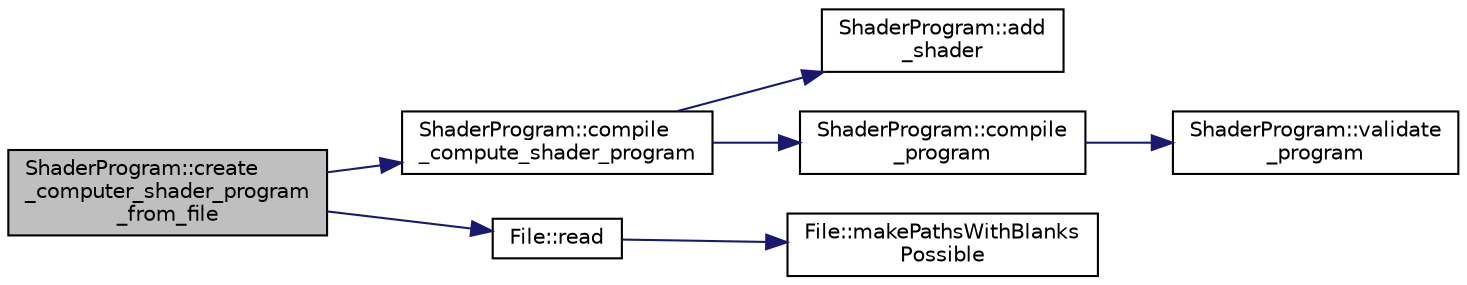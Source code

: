 digraph "ShaderProgram::create_computer_shader_program_from_file"
{
 // INTERACTIVE_SVG=YES
 // LATEX_PDF_SIZE
  bgcolor="transparent";
  edge [fontname="Helvetica",fontsize="10",labelfontname="Helvetica",labelfontsize="10"];
  node [fontname="Helvetica",fontsize="10",shape=record];
  rankdir="LR";
  Node1 [label="ShaderProgram::create\l_computer_shader_program\l_from_file",height=0.2,width=0.4,color="black", fillcolor="grey75", style="filled", fontcolor="black",tooltip=" "];
  Node1 -> Node2 [color="midnightblue",fontsize="10",style="solid",fontname="Helvetica"];
  Node2 [label="ShaderProgram::compile\l_compute_shader_program",height=0.2,width=0.4,color="black",URL="$d8/dc4/class_shader_program.html#adb1b0a45cb57683613b1d8e8740bc4c2",tooltip=" "];
  Node2 -> Node3 [color="midnightblue",fontsize="10",style="solid",fontname="Helvetica"];
  Node3 [label="ShaderProgram::add\l_shader",height=0.2,width=0.4,color="black",URL="$d8/dc4/class_shader_program.html#a9f24b6b1c89247c51506cae4fc7d6086",tooltip=" "];
  Node2 -> Node4 [color="midnightblue",fontsize="10",style="solid",fontname="Helvetica"];
  Node4 [label="ShaderProgram::compile\l_program",height=0.2,width=0.4,color="black",URL="$d8/dc4/class_shader_program.html#a7b921b13eb3190848960a9347148c5f5",tooltip=" "];
  Node4 -> Node5 [color="midnightblue",fontsize="10",style="solid",fontname="Helvetica"];
  Node5 [label="ShaderProgram::validate\l_program",height=0.2,width=0.4,color="black",URL="$d8/dc4/class_shader_program.html#a6cadcf193ab6170f965a466b183ebc94",tooltip=" "];
  Node1 -> Node6 [color="midnightblue",fontsize="10",style="solid",fontname="Helvetica"];
  Node6 [label="File::read",height=0.2,width=0.4,color="black",URL="$d1/d31/class_file.html#a45badf982efdf5f4b3a74053948e342e",tooltip=" "];
  Node6 -> Node7 [color="midnightblue",fontsize="10",style="solid",fontname="Helvetica"];
  Node7 [label="File::makePathsWithBlanks\lPossible",height=0.2,width=0.4,color="black",URL="$d1/d31/class_file.html#aa167ad718e978abc1b342167ea2b8409",tooltip=" "];
}
